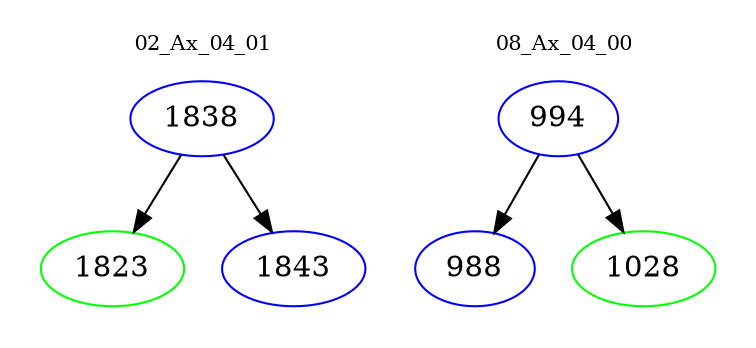 digraph{
subgraph cluster_0 {
color = white
label = "02_Ax_04_01";
fontsize=10;
T0_1838 [label="1838", color="blue"]
T0_1838 -> T0_1823 [color="black"]
T0_1823 [label="1823", color="green"]
T0_1838 -> T0_1843 [color="black"]
T0_1843 [label="1843", color="blue"]
}
subgraph cluster_1 {
color = white
label = "08_Ax_04_00";
fontsize=10;
T1_994 [label="994", color="blue"]
T1_994 -> T1_988 [color="black"]
T1_988 [label="988", color="blue"]
T1_994 -> T1_1028 [color="black"]
T1_1028 [label="1028", color="green"]
}
}
